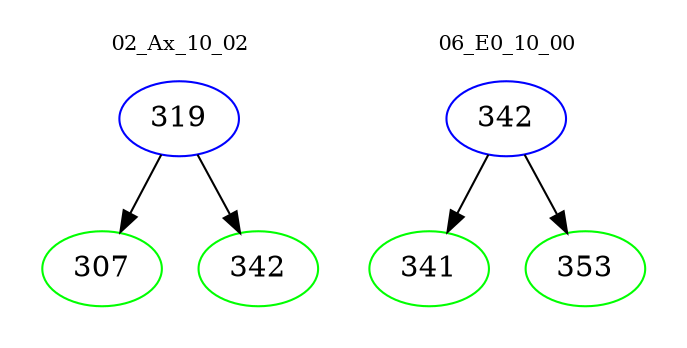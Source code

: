 digraph{
subgraph cluster_0 {
color = white
label = "02_Ax_10_02";
fontsize=10;
T0_319 [label="319", color="blue"]
T0_319 -> T0_307 [color="black"]
T0_307 [label="307", color="green"]
T0_319 -> T0_342 [color="black"]
T0_342 [label="342", color="green"]
}
subgraph cluster_1 {
color = white
label = "06_E0_10_00";
fontsize=10;
T1_342 [label="342", color="blue"]
T1_342 -> T1_341 [color="black"]
T1_341 [label="341", color="green"]
T1_342 -> T1_353 [color="black"]
T1_353 [label="353", color="green"]
}
}
